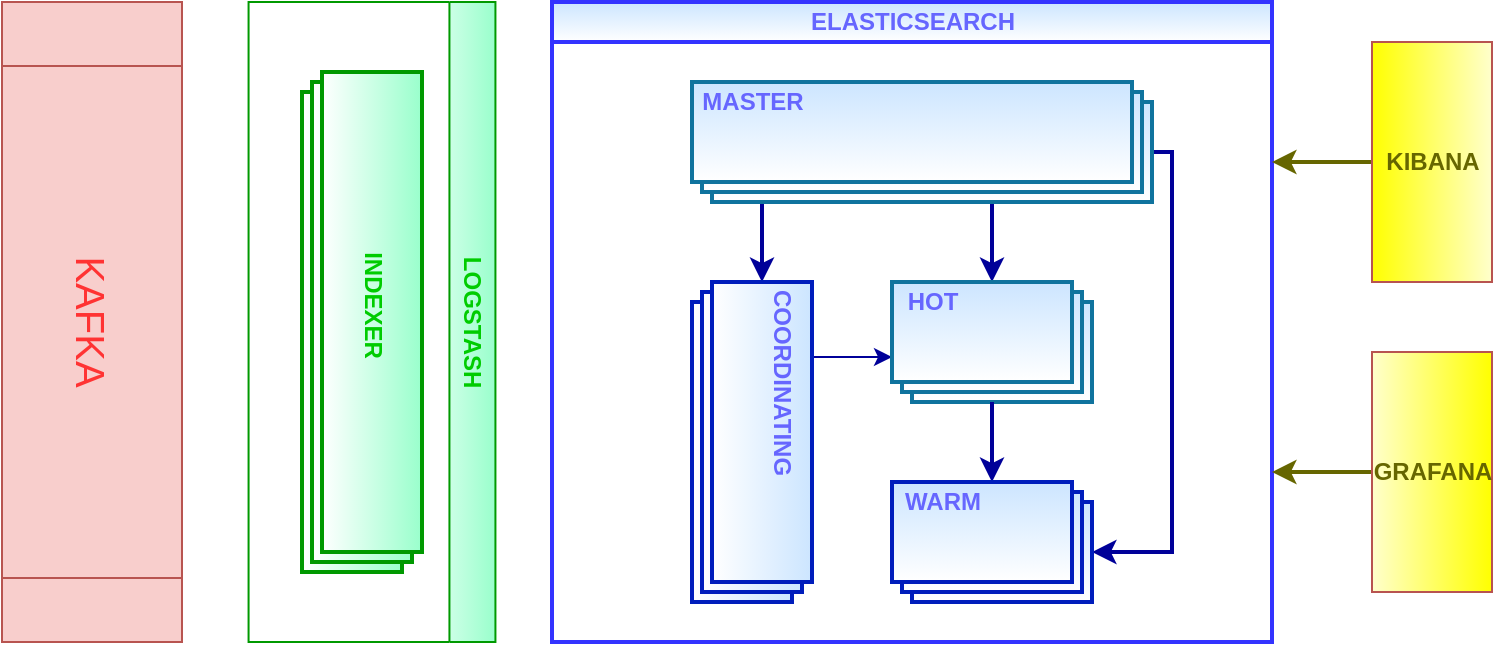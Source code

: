 <mxfile version="14.4.4" type="github">
  <diagram id="R2lEEEUBdFMjLlhIrx00" name="Page-1">
    <mxGraphModel dx="1249" dy="762" grid="1" gridSize="10" guides="1" tooltips="1" connect="1" arrows="1" fold="1" page="1" pageScale="1" pageWidth="1100" pageHeight="850" math="0" shadow="0" extFonts="Permanent Marker^https://fonts.googleapis.com/css?family=Permanent+Marker">
      <root>
        <mxCell id="0" />
        <mxCell id="1" parent="0" />
        <mxCell id="uSduwXZltjfLBemW7_SH-1" value="&lt;span style=&quot;font-size: 20px;&quot;&gt;KAFKA&lt;/span&gt;" style="shape=process;whiteSpace=wrap;html=1;backgroundOutline=1;direction=west;verticalAlign=middle;fontStyle=0;labelBackgroundColor=none;labelBorderColor=none;fillColor=#f8cecc;strokeColor=#b85450;fontColor=#FF3333;rotation=90;flipV=1;flipH=0;fontSize=20;" vertex="1" parent="1">
          <mxGeometry x="160" y="315" width="320" height="90" as="geometry" />
        </mxCell>
        <mxCell id="uSduwXZltjfLBemW7_SH-2" value="ELASTICSEARCH" style="swimlane;html=1;startSize=20;horizontal=1;containerType=tree;labelBackgroundColor=none;fillColor=#cce5ff;rounded=0;shadow=0;sketch=0;gradientColor=#ffffff;swimlaneFillColor=none;strokeColor=#3333FF;strokeWidth=2;fontColor=#6666FF;" vertex="1" parent="1">
          <mxGeometry x="550" y="200" width="360" height="320" as="geometry" />
        </mxCell>
        <mxCell id="uSduwXZltjfLBemW7_SH-36" style="edgeStyle=orthogonalEdgeStyle;rounded=0;orthogonalLoop=1;jettySize=auto;html=1;entryX=0;entryY=0;entryDx=0;entryDy=25;entryPerimeter=0;fontColor=#FF3333;strokeColor=#000099;strokeWidth=2;" edge="1" parent="uSduwXZltjfLBemW7_SH-2" source="uSduwXZltjfLBemW7_SH-19" target="uSduwXZltjfLBemW7_SH-28">
          <mxGeometry relative="1" as="geometry">
            <Array as="points">
              <mxPoint x="105" y="110" />
              <mxPoint x="105" y="110" />
            </Array>
          </mxGeometry>
        </mxCell>
        <mxCell id="uSduwXZltjfLBemW7_SH-68" style="edgeStyle=orthogonalEdgeStyle;rounded=0;orthogonalLoop=1;jettySize=auto;html=1;exitX=0;exitY=0;exitDx=120;exitDy=60;exitPerimeter=0;fontColor=#FF3333;strokeColor=#000099;strokeWidth=2;" edge="1" parent="uSduwXZltjfLBemW7_SH-2" source="uSduwXZltjfLBemW7_SH-19" target="uSduwXZltjfLBemW7_SH-52">
          <mxGeometry relative="1" as="geometry">
            <Array as="points">
              <mxPoint x="220" y="100" />
            </Array>
          </mxGeometry>
        </mxCell>
        <mxCell id="uSduwXZltjfLBemW7_SH-69" style="edgeStyle=orthogonalEdgeStyle;rounded=0;orthogonalLoop=1;jettySize=auto;html=1;exitX=0;exitY=0;exitDx=230;exitDy=35;exitPerimeter=0;entryX=0;entryY=0;entryDx=100;entryDy=35;entryPerimeter=0;fontColor=#FF3333;strokeColor=#000099;strokeWidth=2;" edge="1" parent="uSduwXZltjfLBemW7_SH-2" source="uSduwXZltjfLBemW7_SH-19" target="uSduwXZltjfLBemW7_SH-54">
          <mxGeometry relative="1" as="geometry">
            <Array as="points">
              <mxPoint x="310" y="75" />
              <mxPoint x="310" y="275" />
            </Array>
          </mxGeometry>
        </mxCell>
        <mxCell id="uSduwXZltjfLBemW7_SH-19" value="" style="verticalLabelPosition=bottom;verticalAlign=top;html=1;shape=mxgraph.basic.layered_rect;dx=10;outlineConnect=0;labelBackgroundColor=none;labelBorderColor=none;strokeColor=#10739e;strokeWidth=2;fillColor=#CCE5FF;gradientColor=#ffffff;fontStyle=1;fontColor=#6666FF;" vertex="1" parent="uSduwXZltjfLBemW7_SH-2">
          <mxGeometry x="70" y="40" width="230" height="60" as="geometry" />
        </mxCell>
        <mxCell id="uSduwXZltjfLBemW7_SH-67" style="edgeStyle=orthogonalEdgeStyle;rounded=0;orthogonalLoop=1;jettySize=auto;html=1;exitX=0;exitY=0;exitDx=37.5;exitDy=0;exitPerimeter=0;entryX=0;entryY=0;entryDx=0;entryDy=37.5;entryPerimeter=0;fontColor=#FF3333;strokeColor=#000099;" edge="1" parent="uSduwXZltjfLBemW7_SH-2" source="uSduwXZltjfLBemW7_SH-28" target="uSduwXZltjfLBemW7_SH-52">
          <mxGeometry relative="1" as="geometry" />
        </mxCell>
        <mxCell id="uSduwXZltjfLBemW7_SH-28" value="" style="verticalLabelPosition=bottom;verticalAlign=top;html=1;shape=mxgraph.basic.layered_rect;dx=10;outlineConnect=0;labelBackgroundColor=none;fontColor=#ffffff;labelBorderColor=none;direction=south;strokeColor=#001DBC;strokeWidth=2;fillColor=#CCE5FF;gradientColor=#ffffff;" vertex="1" parent="uSduwXZltjfLBemW7_SH-2">
          <mxGeometry x="70" y="140" width="60" height="160" as="geometry" />
        </mxCell>
        <mxCell id="uSduwXZltjfLBemW7_SH-52" value="" style="verticalLabelPosition=bottom;verticalAlign=top;html=1;shape=mxgraph.basic.layered_rect;dx=10;outlineConnect=0;labelBackgroundColor=none;strokeColor=#10739e;strokeWidth=2;fillColor=#CCE5FF;gradientColor=#ffffff;" vertex="1" parent="uSduwXZltjfLBemW7_SH-2">
          <mxGeometry x="170" y="140" width="100" height="60" as="geometry" />
        </mxCell>
        <mxCell id="uSduwXZltjfLBemW7_SH-53" value="" style="edgeStyle=orthogonalEdgeStyle;rounded=0;orthogonalLoop=1;jettySize=auto;html=1;strokeColor=#000099;strokeWidth=2;" edge="1" source="uSduwXZltjfLBemW7_SH-52" target="uSduwXZltjfLBemW7_SH-54" parent="uSduwXZltjfLBemW7_SH-2">
          <mxGeometry relative="1" as="geometry" />
        </mxCell>
        <mxCell id="uSduwXZltjfLBemW7_SH-54" value="" style="verticalLabelPosition=bottom;verticalAlign=top;html=1;shape=mxgraph.basic.layered_rect;dx=10;outlineConnect=0;labelBackgroundColor=none;fontColor=#ffffff;strokeWidth=2;strokeColor=#001DBC;fillColor=#CCE5FF;gradientColor=#ffffff;" vertex="1" parent="uSduwXZltjfLBemW7_SH-2">
          <mxGeometry x="170" y="240" width="100" height="60" as="geometry" />
        </mxCell>
        <mxCell id="uSduwXZltjfLBemW7_SH-75" value="COORDINATING" style="text;html=1;align=center;verticalAlign=middle;resizable=0;points=[];autosize=1;rotation=90;fontColor=#6666FF;fontStyle=1" vertex="1" parent="uSduwXZltjfLBemW7_SH-2">
          <mxGeometry x="60" y="180" width="110" height="20" as="geometry" />
        </mxCell>
        <mxCell id="uSduwXZltjfLBemW7_SH-88" value="HOT" style="text;html=1;align=center;verticalAlign=middle;resizable=0;points=[];autosize=1;fontColor=#6666FF;fontStyle=1" vertex="1" parent="uSduwXZltjfLBemW7_SH-2">
          <mxGeometry x="170" y="140" width="40" height="20" as="geometry" />
        </mxCell>
        <mxCell id="uSduwXZltjfLBemW7_SH-89" value="WARM" style="text;html=1;align=center;verticalAlign=middle;resizable=0;points=[];autosize=1;fontColor=#6666FF;fontStyle=1" vertex="1" parent="uSduwXZltjfLBemW7_SH-2">
          <mxGeometry x="170" y="240" width="50" height="20" as="geometry" />
        </mxCell>
        <mxCell id="uSduwXZltjfLBemW7_SH-90" value="MASTER" style="text;html=1;align=center;verticalAlign=middle;resizable=0;points=[];autosize=1;fontColor=#6666FF;fontStyle=1" vertex="1" parent="uSduwXZltjfLBemW7_SH-2">
          <mxGeometry x="65" y="40" width="70" height="20" as="geometry" />
        </mxCell>
        <mxCell id="wwj9QO_b-XbSle_AMWVH-4" style="edgeStyle=orthogonalEdgeStyle;rounded=0;orthogonalLoop=1;jettySize=auto;html=1;entryX=1;entryY=0.25;entryDx=0;entryDy=0;fontColor=#666600;strokeColor=#666600;strokeWidth=2;" edge="1" parent="1" source="wwj9QO_b-XbSle_AMWVH-1" target="uSduwXZltjfLBemW7_SH-2">
          <mxGeometry relative="1" as="geometry" />
        </mxCell>
        <mxCell id="wwj9QO_b-XbSle_AMWVH-1" value="KIBANA" style="verticalLabelPosition=middle;verticalAlign=middle;shape=mxgraph.basic.rect;fillColor2=none;strokeWidth=1;size=20;indent=5;rounded=0;shadow=0;labelBackgroundColor=none;sketch=0;rotation=90;horizontal=0;labelPosition=center;align=center;html=1;strokeColor=#b85450;fillColor=#FFFF00;gradientDirection=north;gradientColor=#FFFFCC;fontColor=#666600;fontStyle=1;rotatable=0;" vertex="1" parent="1">
          <mxGeometry x="930" y="250" width="120" height="60" as="geometry" />
        </mxCell>
        <mxCell id="wwj9QO_b-XbSle_AMWVH-5" style="edgeStyle=orthogonalEdgeStyle;rounded=0;orthogonalLoop=1;jettySize=auto;html=1;fontColor=#666600;strokeColor=#666600;strokeWidth=2;" edge="1" parent="1" source="wwj9QO_b-XbSle_AMWVH-3">
          <mxGeometry relative="1" as="geometry">
            <mxPoint x="910" y="435" as="targetPoint" />
          </mxGeometry>
        </mxCell>
        <mxCell id="wwj9QO_b-XbSle_AMWVH-3" value="GRAFANA" style="verticalLabelPosition=middle;verticalAlign=middle;shape=mxgraph.basic.rect;fillColor2=none;strokeWidth=1;size=20;indent=5;rounded=0;shadow=0;labelBackgroundColor=none;sketch=0;rotation=90;horizontal=0;labelPosition=center;align=center;html=1;strokeColor=#b85450;fillColor=#FFFF00;gradientDirection=north;gradientColor=#FFFFCC;fontStyle=1;fontColor=#666600;direction=west;perimeterSpacing=0;snapToPoint=0;portConstraintRotation=0;metaEdit=0;backgroundOutline=0;rotatable=0;" vertex="1" parent="1">
          <mxGeometry x="930" y="405" width="120" height="60" as="geometry" />
        </mxCell>
        <mxCell id="wwj9QO_b-XbSle_AMWVH-6" value="LOGSTASH" style="swimlane;rounded=0;shadow=0;labelBackgroundColor=none;sketch=0;strokeWidth=1;html=1;rotation=90;fillColor=#99FFCC;gradientColor=#CCFFE6;fontColor=#00CC00;strokeColor=#009900;" vertex="1" parent="1">
          <mxGeometry x="300" y="298.29" width="320" height="123.43" as="geometry" />
        </mxCell>
        <mxCell id="wwj9QO_b-XbSle_AMWVH-9" value="" style="verticalLabelPosition=bottom;verticalAlign=top;html=1;shape=mxgraph.basic.layered_rect;dx=10;outlineConnect=0;labelBackgroundColor=none;fontColor=#ffffff;labelBorderColor=none;direction=south;strokeWidth=2;gradientColor=#ffffff;fillColor=#99FFCC;strokeColor=#009900;" vertex="1" parent="wwj9QO_b-XbSle_AMWVH-6">
          <mxGeometry x="125" y="-63.29" width="60" height="250" as="geometry" />
        </mxCell>
        <mxCell id="wwj9QO_b-XbSle_AMWVH-10" value="INDEXER" style="text;html=1;align=center;verticalAlign=middle;resizable=0;points=[];autosize=1;rotation=90;fontStyle=1;fontColor=#00CC00;" vertex="1" parent="wwj9QO_b-XbSle_AMWVH-6">
          <mxGeometry x="125" y="42.96" width="70" height="20" as="geometry" />
        </mxCell>
      </root>
    </mxGraphModel>
  </diagram>
</mxfile>
